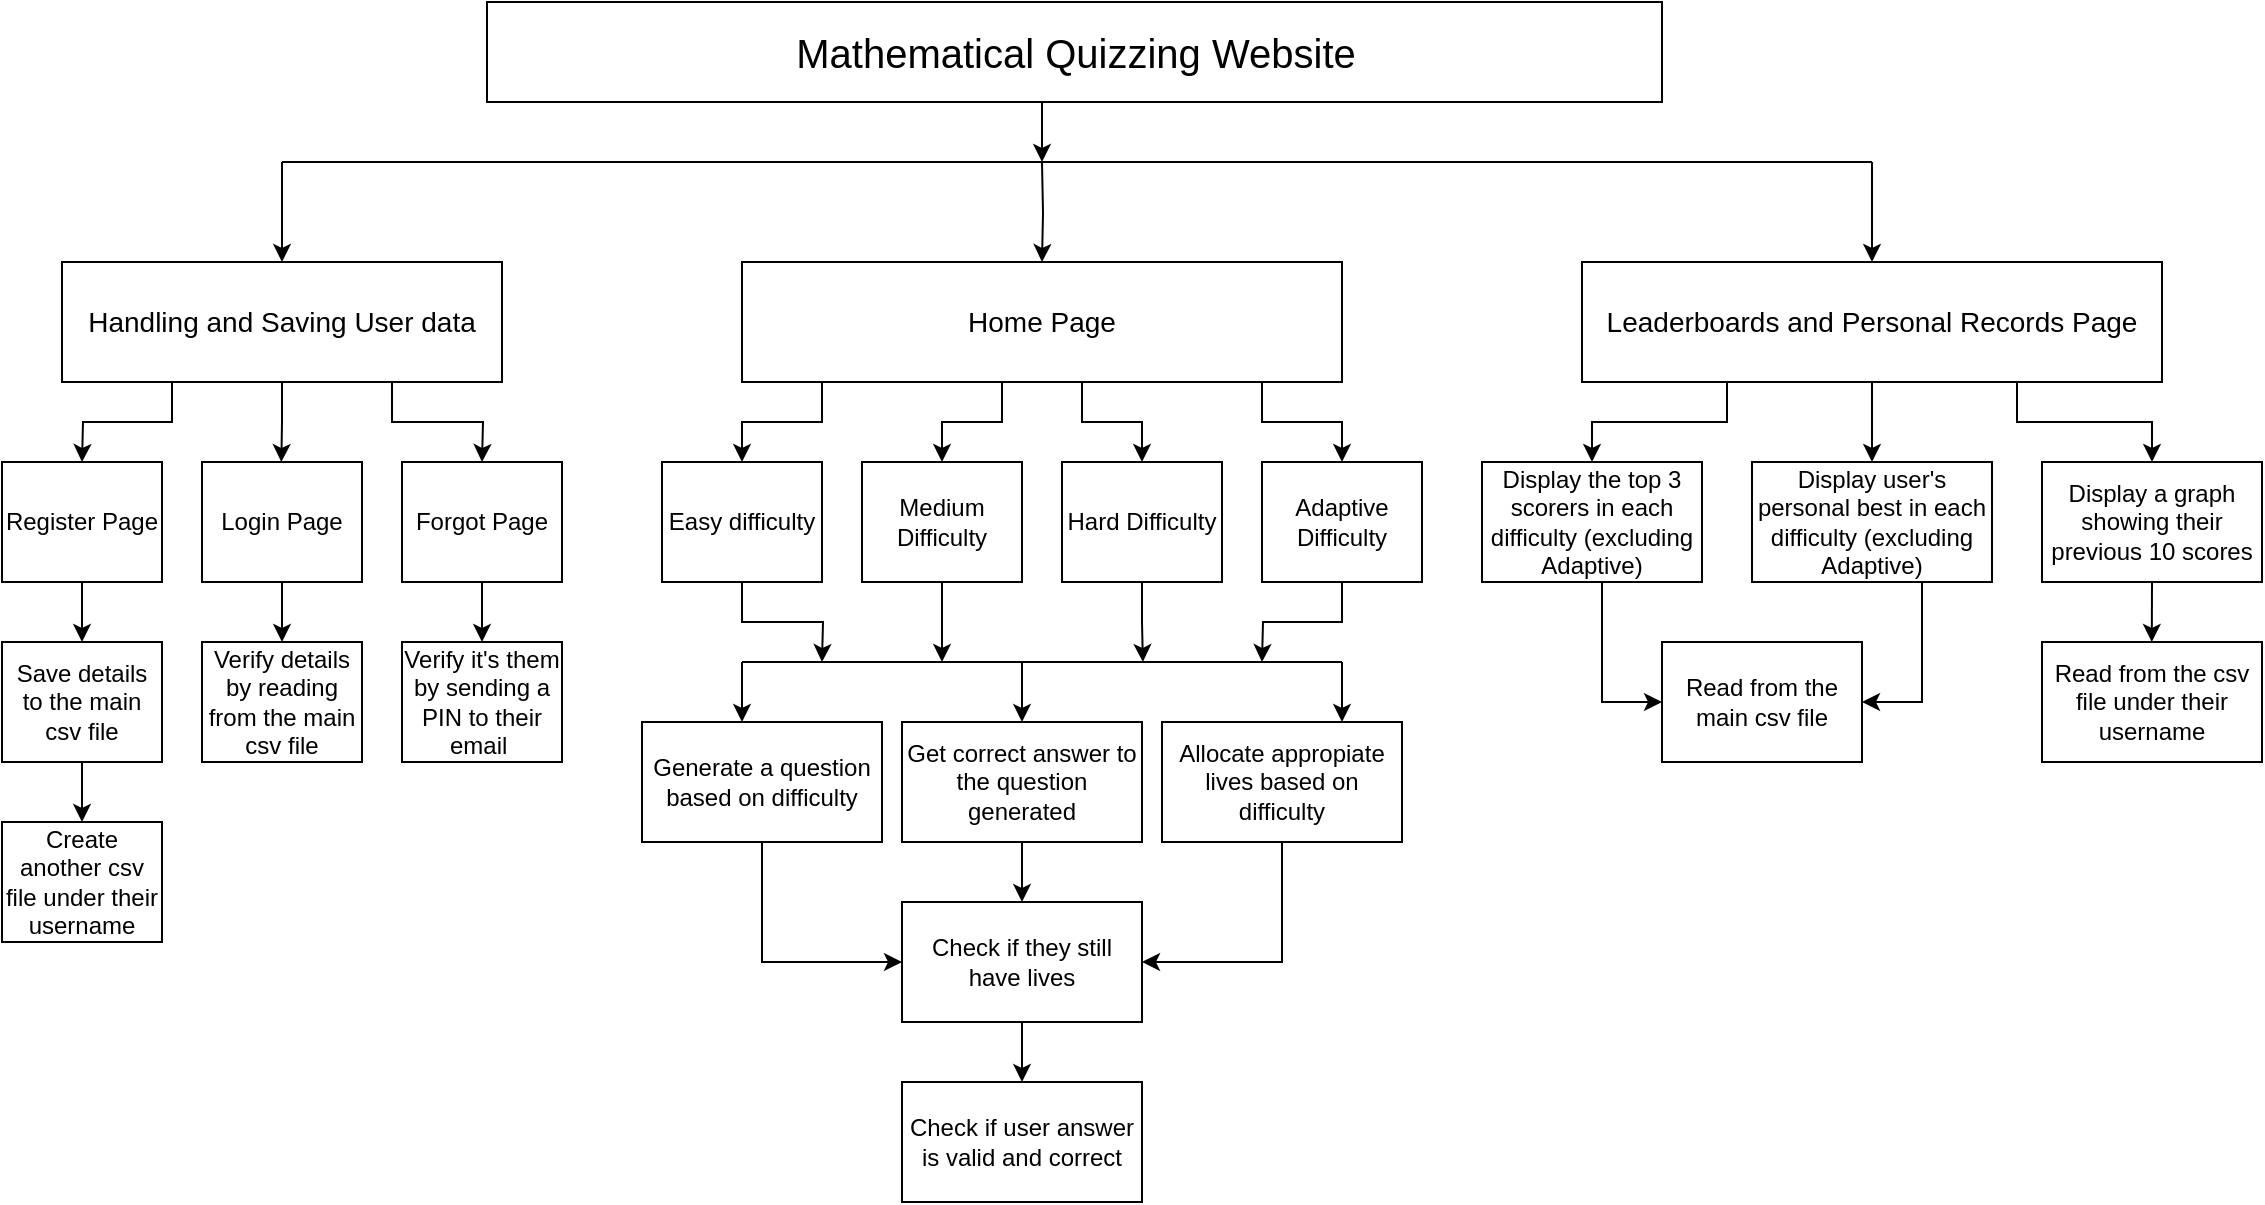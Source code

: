 <mxfile version="24.7.6">
  <diagram name="Page-1" id="14pOcW5jqyHZ6tIzQq1Z">
    <mxGraphModel dx="1955" dy="586" grid="1" gridSize="10" guides="1" tooltips="1" connect="1" arrows="1" fold="1" page="1" pageScale="1" pageWidth="850" pageHeight="1100" math="0" shadow="0">
      <root>
        <mxCell id="0" />
        <mxCell id="1" parent="0" />
        <mxCell id="MD4ThZOy0BWXGlwwuOGN-77" style="edgeStyle=orthogonalEdgeStyle;rounded=0;orthogonalLoop=1;jettySize=auto;html=1;exitX=0.5;exitY=1;exitDx=0;exitDy=0;" parent="1" source="MD4ThZOy0BWXGlwwuOGN-1" edge="1">
          <mxGeometry relative="1" as="geometry">
            <mxPoint x="410" y="80" as="targetPoint" />
          </mxGeometry>
        </mxCell>
        <mxCell id="MD4ThZOy0BWXGlwwuOGN-1" value="&lt;font style=&quot;font-size: 20px;&quot;&gt;Mathematical Quizzing Website&lt;/font&gt;" style="rounded=0;whiteSpace=wrap;html=1;" parent="1" vertex="1">
          <mxGeometry x="132.5" width="587.5" height="50" as="geometry" />
        </mxCell>
        <mxCell id="MD4ThZOy0BWXGlwwuOGN-87" style="edgeStyle=orthogonalEdgeStyle;rounded=0;orthogonalLoop=1;jettySize=auto;html=1;exitX=0.25;exitY=1;exitDx=0;exitDy=0;" parent="1" source="MD4ThZOy0BWXGlwwuOGN-7" edge="1">
          <mxGeometry relative="1" as="geometry">
            <mxPoint x="-70" y="230" as="targetPoint" />
          </mxGeometry>
        </mxCell>
        <mxCell id="MD4ThZOy0BWXGlwwuOGN-88" style="edgeStyle=orthogonalEdgeStyle;rounded=0;orthogonalLoop=1;jettySize=auto;html=1;exitX=0.5;exitY=1;exitDx=0;exitDy=0;" parent="1" source="MD4ThZOy0BWXGlwwuOGN-7" edge="1">
          <mxGeometry relative="1" as="geometry">
            <mxPoint x="29.667" y="230" as="targetPoint" />
          </mxGeometry>
        </mxCell>
        <mxCell id="MD4ThZOy0BWXGlwwuOGN-89" style="edgeStyle=orthogonalEdgeStyle;rounded=0;orthogonalLoop=1;jettySize=auto;html=1;exitX=0.75;exitY=1;exitDx=0;exitDy=0;" parent="1" source="MD4ThZOy0BWXGlwwuOGN-7" edge="1">
          <mxGeometry relative="1" as="geometry">
            <mxPoint x="130" y="230" as="targetPoint" />
          </mxGeometry>
        </mxCell>
        <mxCell id="MD4ThZOy0BWXGlwwuOGN-7" value="&lt;font style=&quot;font-size: 14px;&quot;&gt;Handling and Saving User data&lt;/font&gt;" style="rounded=0;whiteSpace=wrap;html=1;fontSize=14;" parent="1" vertex="1">
          <mxGeometry x="-80" y="130" width="220" height="60" as="geometry" />
        </mxCell>
        <mxCell id="MD4ThZOy0BWXGlwwuOGN-94" style="edgeStyle=orthogonalEdgeStyle;rounded=0;orthogonalLoop=1;jettySize=auto;html=1;exitX=0.25;exitY=1;exitDx=0;exitDy=0;entryX=0.5;entryY=0;entryDx=0;entryDy=0;" parent="1" source="MD4ThZOy0BWXGlwwuOGN-10" target="MD4ThZOy0BWXGlwwuOGN-38" edge="1">
          <mxGeometry relative="1" as="geometry">
            <Array as="points">
              <mxPoint x="300" y="190" />
              <mxPoint x="300" y="210" />
              <mxPoint x="260" y="210" />
            </Array>
          </mxGeometry>
        </mxCell>
        <mxCell id="MD4ThZOy0BWXGlwwuOGN-95" style="edgeStyle=orthogonalEdgeStyle;rounded=0;orthogonalLoop=1;jettySize=auto;html=1;exitX=0.5;exitY=1;exitDx=0;exitDy=0;entryX=0.5;entryY=0;entryDx=0;entryDy=0;" parent="1" source="MD4ThZOy0BWXGlwwuOGN-10" target="MD4ThZOy0BWXGlwwuOGN-41" edge="1">
          <mxGeometry relative="1" as="geometry">
            <Array as="points">
              <mxPoint x="390" y="190" />
              <mxPoint x="390" y="210" />
              <mxPoint x="360" y="210" />
            </Array>
          </mxGeometry>
        </mxCell>
        <mxCell id="MD4ThZOy0BWXGlwwuOGN-96" style="edgeStyle=orthogonalEdgeStyle;rounded=0;orthogonalLoop=1;jettySize=auto;html=1;exitX=0.5;exitY=1;exitDx=0;exitDy=0;entryX=0.5;entryY=0;entryDx=0;entryDy=0;" parent="1" source="MD4ThZOy0BWXGlwwuOGN-10" target="MD4ThZOy0BWXGlwwuOGN-40" edge="1">
          <mxGeometry relative="1" as="geometry">
            <Array as="points">
              <mxPoint x="430" y="190" />
              <mxPoint x="430" y="210" />
              <mxPoint x="460" y="210" />
            </Array>
          </mxGeometry>
        </mxCell>
        <mxCell id="MD4ThZOy0BWXGlwwuOGN-97" style="edgeStyle=orthogonalEdgeStyle;rounded=0;orthogonalLoop=1;jettySize=auto;html=1;exitX=0.75;exitY=1;exitDx=0;exitDy=0;entryX=0.5;entryY=0;entryDx=0;entryDy=0;" parent="1" source="MD4ThZOy0BWXGlwwuOGN-10" target="MD4ThZOy0BWXGlwwuOGN-39" edge="1">
          <mxGeometry relative="1" as="geometry">
            <Array as="points">
              <mxPoint x="520" y="190" />
              <mxPoint x="520" y="210" />
              <mxPoint x="560" y="210" />
            </Array>
          </mxGeometry>
        </mxCell>
        <mxCell id="MD4ThZOy0BWXGlwwuOGN-10" value="&lt;font style=&quot;font-size: 14px;&quot;&gt;Home Page&lt;/font&gt;" style="rounded=0;whiteSpace=wrap;html=1;fontSize=14;" parent="1" vertex="1">
          <mxGeometry x="260" y="130" width="300" height="60" as="geometry" />
        </mxCell>
        <mxCell id="ruC7PBZjMoCTnjpyJLYt-1" style="edgeStyle=orthogonalEdgeStyle;rounded=0;orthogonalLoop=1;jettySize=auto;html=1;exitX=0.25;exitY=1;exitDx=0;exitDy=0;entryX=0.5;entryY=0;entryDx=0;entryDy=0;" edge="1" parent="1" source="MD4ThZOy0BWXGlwwuOGN-11" target="MD4ThZOy0BWXGlwwuOGN-51">
          <mxGeometry relative="1" as="geometry" />
        </mxCell>
        <mxCell id="ruC7PBZjMoCTnjpyJLYt-4" style="edgeStyle=orthogonalEdgeStyle;rounded=0;orthogonalLoop=1;jettySize=auto;html=1;exitX=0.75;exitY=1;exitDx=0;exitDy=0;entryX=0.5;entryY=0;entryDx=0;entryDy=0;" edge="1" parent="1" source="MD4ThZOy0BWXGlwwuOGN-11" target="MD4ThZOy0BWXGlwwuOGN-54">
          <mxGeometry relative="1" as="geometry" />
        </mxCell>
        <mxCell id="MD4ThZOy0BWXGlwwuOGN-11" value="&lt;font style=&quot;font-size: 14px;&quot;&gt;Leaderboards and Personal Records Page&lt;/font&gt;" style="rounded=0;whiteSpace=wrap;html=1;fontSize=14;" parent="1" vertex="1">
          <mxGeometry x="680" y="130" width="290" height="60" as="geometry" />
        </mxCell>
        <mxCell id="MD4ThZOy0BWXGlwwuOGN-13" value="" style="endArrow=none;html=1;rounded=0;" parent="1" edge="1">
          <mxGeometry width="50" height="50" relative="1" as="geometry">
            <mxPoint x="30" y="80" as="sourcePoint" />
            <mxPoint x="825" y="80" as="targetPoint" />
          </mxGeometry>
        </mxCell>
        <mxCell id="MD4ThZOy0BWXGlwwuOGN-106" style="edgeStyle=orthogonalEdgeStyle;rounded=0;orthogonalLoop=1;jettySize=auto;html=1;exitX=0.5;exitY=1;exitDx=0;exitDy=0;entryX=0.5;entryY=0;entryDx=0;entryDy=0;" parent="1" source="MD4ThZOy0BWXGlwwuOGN-21" target="MD4ThZOy0BWXGlwwuOGN-27" edge="1">
          <mxGeometry relative="1" as="geometry" />
        </mxCell>
        <mxCell id="MD4ThZOy0BWXGlwwuOGN-21" value="Register Page" style="rounded=0;whiteSpace=wrap;html=1;" parent="1" vertex="1">
          <mxGeometry x="-110" y="230" width="80" height="60" as="geometry" />
        </mxCell>
        <mxCell id="MD4ThZOy0BWXGlwwuOGN-107" style="edgeStyle=orthogonalEdgeStyle;rounded=0;orthogonalLoop=1;jettySize=auto;html=1;exitX=0.5;exitY=1;exitDx=0;exitDy=0;entryX=0.5;entryY=0;entryDx=0;entryDy=0;" parent="1" source="MD4ThZOy0BWXGlwwuOGN-22" target="MD4ThZOy0BWXGlwwuOGN-30" edge="1">
          <mxGeometry relative="1" as="geometry" />
        </mxCell>
        <mxCell id="MD4ThZOy0BWXGlwwuOGN-22" value="Login Page" style="rounded=0;whiteSpace=wrap;html=1;" parent="1" vertex="1">
          <mxGeometry x="-10" y="230" width="80" height="60" as="geometry" />
        </mxCell>
        <mxCell id="MD4ThZOy0BWXGlwwuOGN-108" style="edgeStyle=orthogonalEdgeStyle;rounded=0;orthogonalLoop=1;jettySize=auto;html=1;exitX=0.5;exitY=1;exitDx=0;exitDy=0;entryX=0.5;entryY=0;entryDx=0;entryDy=0;" parent="1" source="MD4ThZOy0BWXGlwwuOGN-23" target="MD4ThZOy0BWXGlwwuOGN-32" edge="1">
          <mxGeometry relative="1" as="geometry" />
        </mxCell>
        <mxCell id="MD4ThZOy0BWXGlwwuOGN-23" value="Forgot Page" style="rounded=0;whiteSpace=wrap;html=1;" parent="1" vertex="1">
          <mxGeometry x="90" y="230" width="80" height="60" as="geometry" />
        </mxCell>
        <mxCell id="MD4ThZOy0BWXGlwwuOGN-109" style="edgeStyle=orthogonalEdgeStyle;rounded=0;orthogonalLoop=1;jettySize=auto;html=1;exitX=0.5;exitY=1;exitDx=0;exitDy=0;entryX=0.5;entryY=0;entryDx=0;entryDy=0;" parent="1" source="MD4ThZOy0BWXGlwwuOGN-27" target="MD4ThZOy0BWXGlwwuOGN-53" edge="1">
          <mxGeometry relative="1" as="geometry" />
        </mxCell>
        <mxCell id="MD4ThZOy0BWXGlwwuOGN-27" value="Save details to the main csv file" style="rounded=0;whiteSpace=wrap;html=1;" parent="1" vertex="1">
          <mxGeometry x="-110" y="320" width="80" height="60" as="geometry" />
        </mxCell>
        <mxCell id="MD4ThZOy0BWXGlwwuOGN-30" value="Verify details by reading from the main csv file" style="rounded=0;whiteSpace=wrap;html=1;" parent="1" vertex="1">
          <mxGeometry x="-10" y="320" width="80" height="60" as="geometry" />
        </mxCell>
        <mxCell id="MD4ThZOy0BWXGlwwuOGN-32" value="Verify it&#39;s them by sending a PIN to their email&amp;nbsp;" style="rounded=0;whiteSpace=wrap;html=1;" parent="1" vertex="1">
          <mxGeometry x="90" y="320" width="80" height="60" as="geometry" />
        </mxCell>
        <mxCell id="MD4ThZOy0BWXGlwwuOGN-101" style="edgeStyle=orthogonalEdgeStyle;rounded=0;orthogonalLoop=1;jettySize=auto;html=1;exitX=0.5;exitY=1;exitDx=0;exitDy=0;" parent="1" source="MD4ThZOy0BWXGlwwuOGN-38" edge="1">
          <mxGeometry relative="1" as="geometry">
            <mxPoint x="300" y="330" as="targetPoint" />
          </mxGeometry>
        </mxCell>
        <mxCell id="MD4ThZOy0BWXGlwwuOGN-38" value="Easy difficulty" style="rounded=0;whiteSpace=wrap;html=1;" parent="1" vertex="1">
          <mxGeometry x="220" y="230" width="80" height="60" as="geometry" />
        </mxCell>
        <mxCell id="MD4ThZOy0BWXGlwwuOGN-105" style="edgeStyle=orthogonalEdgeStyle;rounded=0;orthogonalLoop=1;jettySize=auto;html=1;exitX=0.5;exitY=1;exitDx=0;exitDy=0;" parent="1" source="MD4ThZOy0BWXGlwwuOGN-39" edge="1">
          <mxGeometry relative="1" as="geometry">
            <mxPoint x="520" y="330" as="targetPoint" />
          </mxGeometry>
        </mxCell>
        <mxCell id="MD4ThZOy0BWXGlwwuOGN-39" value="Adaptive Difficulty" style="rounded=0;whiteSpace=wrap;html=1;" parent="1" vertex="1">
          <mxGeometry x="520" y="230" width="80" height="60" as="geometry" />
        </mxCell>
        <mxCell id="MD4ThZOy0BWXGlwwuOGN-104" style="edgeStyle=orthogonalEdgeStyle;rounded=0;orthogonalLoop=1;jettySize=auto;html=1;exitX=0.5;exitY=1;exitDx=0;exitDy=0;" parent="1" source="MD4ThZOy0BWXGlwwuOGN-40" edge="1">
          <mxGeometry relative="1" as="geometry">
            <mxPoint x="460.444" y="330" as="targetPoint" />
          </mxGeometry>
        </mxCell>
        <mxCell id="MD4ThZOy0BWXGlwwuOGN-40" value="Hard Difficulty" style="rounded=0;whiteSpace=wrap;html=1;" parent="1" vertex="1">
          <mxGeometry x="420" y="230" width="80" height="60" as="geometry" />
        </mxCell>
        <mxCell id="MD4ThZOy0BWXGlwwuOGN-102" style="edgeStyle=orthogonalEdgeStyle;rounded=0;orthogonalLoop=1;jettySize=auto;html=1;" parent="1" source="MD4ThZOy0BWXGlwwuOGN-41" edge="1">
          <mxGeometry relative="1" as="geometry">
            <mxPoint x="360" y="330" as="targetPoint" />
          </mxGeometry>
        </mxCell>
        <mxCell id="MD4ThZOy0BWXGlwwuOGN-41" value="Medium Difficulty" style="rounded=0;whiteSpace=wrap;html=1;" parent="1" vertex="1">
          <mxGeometry x="320" y="230" width="80" height="60" as="geometry" />
        </mxCell>
        <mxCell id="MD4ThZOy0BWXGlwwuOGN-112" style="edgeStyle=orthogonalEdgeStyle;rounded=0;orthogonalLoop=1;jettySize=auto;html=1;exitX=0.5;exitY=1;exitDx=0;exitDy=0;entryX=0;entryY=0.5;entryDx=0;entryDy=0;" parent="1" source="MD4ThZOy0BWXGlwwuOGN-42" target="MD4ThZOy0BWXGlwwuOGN-58" edge="1">
          <mxGeometry relative="1" as="geometry" />
        </mxCell>
        <mxCell id="MD4ThZOy0BWXGlwwuOGN-42" value="Generate a question based on difficulty" style="rounded=0;whiteSpace=wrap;html=1;" parent="1" vertex="1">
          <mxGeometry x="210" y="360" width="120" height="60" as="geometry" />
        </mxCell>
        <mxCell id="MD4ThZOy0BWXGlwwuOGN-114" style="edgeStyle=orthogonalEdgeStyle;rounded=0;orthogonalLoop=1;jettySize=auto;html=1;exitX=0.5;exitY=1;exitDx=0;exitDy=0;entryX=0.5;entryY=0;entryDx=0;entryDy=0;" parent="1" source="MD4ThZOy0BWXGlwwuOGN-48" target="MD4ThZOy0BWXGlwwuOGN-58" edge="1">
          <mxGeometry relative="1" as="geometry" />
        </mxCell>
        <mxCell id="MD4ThZOy0BWXGlwwuOGN-48" value="Get correct answer to the question generated" style="rounded=0;whiteSpace=wrap;html=1;" parent="1" vertex="1">
          <mxGeometry x="340" y="360" width="120" height="60" as="geometry" />
        </mxCell>
        <mxCell id="MD4ThZOy0BWXGlwwuOGN-49" value="Check if user answer is valid and correct" style="rounded=0;whiteSpace=wrap;html=1;" parent="1" vertex="1">
          <mxGeometry x="340" y="540" width="120" height="60" as="geometry" />
        </mxCell>
        <mxCell id="MD4ThZOy0BWXGlwwuOGN-123" style="edgeStyle=orthogonalEdgeStyle;rounded=0;orthogonalLoop=1;jettySize=auto;html=1;exitX=0.5;exitY=1;exitDx=0;exitDy=0;entryX=0;entryY=0.5;entryDx=0;entryDy=0;" parent="1" source="MD4ThZOy0BWXGlwwuOGN-51" target="MD4ThZOy0BWXGlwwuOGN-55" edge="1">
          <mxGeometry relative="1" as="geometry">
            <Array as="points">
              <mxPoint x="690" y="290" />
              <mxPoint x="690" y="350" />
            </Array>
          </mxGeometry>
        </mxCell>
        <mxCell id="MD4ThZOy0BWXGlwwuOGN-51" value="Display the top 3 scorers in each difficulty (excluding Adaptive)" style="rounded=0;whiteSpace=wrap;html=1;" parent="1" vertex="1">
          <mxGeometry x="630" y="230" width="110" height="60" as="geometry" />
        </mxCell>
        <mxCell id="MD4ThZOy0BWXGlwwuOGN-125" style="edgeStyle=orthogonalEdgeStyle;rounded=0;orthogonalLoop=1;jettySize=auto;html=1;exitX=0.75;exitY=1;exitDx=0;exitDy=0;entryX=1;entryY=0.5;entryDx=0;entryDy=0;" parent="1" source="MD4ThZOy0BWXGlwwuOGN-52" target="MD4ThZOy0BWXGlwwuOGN-55" edge="1">
          <mxGeometry relative="1" as="geometry">
            <Array as="points">
              <mxPoint x="850" y="290" />
              <mxPoint x="850" y="350" />
            </Array>
          </mxGeometry>
        </mxCell>
        <mxCell id="ruC7PBZjMoCTnjpyJLYt-3" style="edgeStyle=orthogonalEdgeStyle;rounded=0;orthogonalLoop=1;jettySize=auto;html=1;exitX=0.5;exitY=1;exitDx=0;exitDy=0;entryX=0.5;entryY=0;entryDx=0;entryDy=0;" edge="1" parent="1" source="MD4ThZOy0BWXGlwwuOGN-11" target="MD4ThZOy0BWXGlwwuOGN-52">
          <mxGeometry relative="1" as="geometry" />
        </mxCell>
        <mxCell id="MD4ThZOy0BWXGlwwuOGN-52" value="Display user&#39;s personal best in each difficulty (excluding Adaptive)" style="rounded=0;whiteSpace=wrap;html=1;" parent="1" vertex="1">
          <mxGeometry x="765" y="230" width="120" height="60" as="geometry" />
        </mxCell>
        <mxCell id="MD4ThZOy0BWXGlwwuOGN-53" value="Create another csv file under their username" style="rounded=0;whiteSpace=wrap;html=1;" parent="1" vertex="1">
          <mxGeometry x="-110" y="410" width="80" height="60" as="geometry" />
        </mxCell>
        <mxCell id="MD4ThZOy0BWXGlwwuOGN-119" style="edgeStyle=orthogonalEdgeStyle;rounded=0;orthogonalLoop=1;jettySize=auto;html=1;exitX=0.5;exitY=1;exitDx=0;exitDy=0;" parent="1" source="MD4ThZOy0BWXGlwwuOGN-54" edge="1">
          <mxGeometry relative="1" as="geometry">
            <mxPoint x="964.889" y="320" as="targetPoint" />
          </mxGeometry>
        </mxCell>
        <mxCell id="MD4ThZOy0BWXGlwwuOGN-54" value="Display a graph showing their previous 10 scores" style="rounded=0;whiteSpace=wrap;html=1;" parent="1" vertex="1">
          <mxGeometry x="910" y="230" width="110" height="60" as="geometry" />
        </mxCell>
        <mxCell id="MD4ThZOy0BWXGlwwuOGN-55" value="Read from the main csv file" style="rounded=0;whiteSpace=wrap;html=1;" parent="1" vertex="1">
          <mxGeometry x="720" y="320" width="100" height="60" as="geometry" />
        </mxCell>
        <mxCell id="MD4ThZOy0BWXGlwwuOGN-56" value="Read from the csv file under their username" style="rounded=0;whiteSpace=wrap;html=1;" parent="1" vertex="1">
          <mxGeometry x="910" y="320" width="110" height="60" as="geometry" />
        </mxCell>
        <mxCell id="MD4ThZOy0BWXGlwwuOGN-115" style="edgeStyle=orthogonalEdgeStyle;rounded=0;orthogonalLoop=1;jettySize=auto;html=1;exitX=0.5;exitY=1;exitDx=0;exitDy=0;entryX=1;entryY=0.5;entryDx=0;entryDy=0;" parent="1" source="MD4ThZOy0BWXGlwwuOGN-57" target="MD4ThZOy0BWXGlwwuOGN-58" edge="1">
          <mxGeometry relative="1" as="geometry" />
        </mxCell>
        <mxCell id="MD4ThZOy0BWXGlwwuOGN-57" value="Allocate appropiate lives based on difficulty" style="rounded=0;whiteSpace=wrap;html=1;" parent="1" vertex="1">
          <mxGeometry x="470" y="360" width="120" height="60" as="geometry" />
        </mxCell>
        <mxCell id="MD4ThZOy0BWXGlwwuOGN-117" style="edgeStyle=orthogonalEdgeStyle;rounded=0;orthogonalLoop=1;jettySize=auto;html=1;exitX=0.5;exitY=1;exitDx=0;exitDy=0;entryX=0.5;entryY=0;entryDx=0;entryDy=0;" parent="1" source="MD4ThZOy0BWXGlwwuOGN-58" target="MD4ThZOy0BWXGlwwuOGN-49" edge="1">
          <mxGeometry relative="1" as="geometry" />
        </mxCell>
        <mxCell id="MD4ThZOy0BWXGlwwuOGN-58" value="Check if they still have lives" style="rounded=0;whiteSpace=wrap;html=1;" parent="1" vertex="1">
          <mxGeometry x="340" y="450" width="120" height="60" as="geometry" />
        </mxCell>
        <mxCell id="MD4ThZOy0BWXGlwwuOGN-67" value="" style="endArrow=classic;html=1;rounded=0;entryX=0.5;entryY=0;entryDx=0;entryDy=0;" parent="1" target="MD4ThZOy0BWXGlwwuOGN-7" edge="1">
          <mxGeometry width="50" height="50" relative="1" as="geometry">
            <mxPoint x="30" y="80" as="sourcePoint" />
            <mxPoint x="490" y="240" as="targetPoint" />
          </mxGeometry>
        </mxCell>
        <mxCell id="MD4ThZOy0BWXGlwwuOGN-72" value="" style="endArrow=classic;html=1;rounded=0;entryX=0.5;entryY=0;entryDx=0;entryDy=0;" parent="1" target="MD4ThZOy0BWXGlwwuOGN-11" edge="1">
          <mxGeometry width="50" height="50" relative="1" as="geometry">
            <mxPoint x="825" y="80" as="sourcePoint" />
            <mxPoint x="490" y="240" as="targetPoint" />
          </mxGeometry>
        </mxCell>
        <mxCell id="MD4ThZOy0BWXGlwwuOGN-74" style="edgeStyle=orthogonalEdgeStyle;rounded=0;orthogonalLoop=1;jettySize=auto;html=1;entryX=0.5;entryY=0;entryDx=0;entryDy=0;" parent="1" target="MD4ThZOy0BWXGlwwuOGN-10" edge="1">
          <mxGeometry relative="1" as="geometry">
            <mxPoint x="410" y="80" as="sourcePoint" />
          </mxGeometry>
        </mxCell>
        <mxCell id="MD4ThZOy0BWXGlwwuOGN-92" value="" style="endArrow=none;html=1;rounded=0;" parent="1" edge="1">
          <mxGeometry width="50" height="50" relative="1" as="geometry">
            <mxPoint x="260" y="330" as="sourcePoint" />
            <mxPoint x="560" y="330" as="targetPoint" />
          </mxGeometry>
        </mxCell>
        <mxCell id="MD4ThZOy0BWXGlwwuOGN-98" value="" style="endArrow=classic;html=1;rounded=0;entryX=0.5;entryY=0;entryDx=0;entryDy=0;" parent="1" target="MD4ThZOy0BWXGlwwuOGN-48" edge="1">
          <mxGeometry width="50" height="50" relative="1" as="geometry">
            <mxPoint x="400" y="330" as="sourcePoint" />
            <mxPoint x="490" y="280" as="targetPoint" />
          </mxGeometry>
        </mxCell>
        <mxCell id="MD4ThZOy0BWXGlwwuOGN-100" value="" style="endArrow=classic;html=1;rounded=0;" parent="1" edge="1">
          <mxGeometry width="50" height="50" relative="1" as="geometry">
            <mxPoint x="260" y="330" as="sourcePoint" />
            <mxPoint x="260" y="360" as="targetPoint" />
          </mxGeometry>
        </mxCell>
        <mxCell id="MD4ThZOy0BWXGlwwuOGN-118" value="" style="endArrow=classic;html=1;rounded=0;entryX=0.75;entryY=0;entryDx=0;entryDy=0;" parent="1" target="MD4ThZOy0BWXGlwwuOGN-57" edge="1">
          <mxGeometry width="50" height="50" relative="1" as="geometry">
            <mxPoint x="560" y="330" as="sourcePoint" />
            <mxPoint x="490" y="300" as="targetPoint" />
          </mxGeometry>
        </mxCell>
      </root>
    </mxGraphModel>
  </diagram>
</mxfile>

